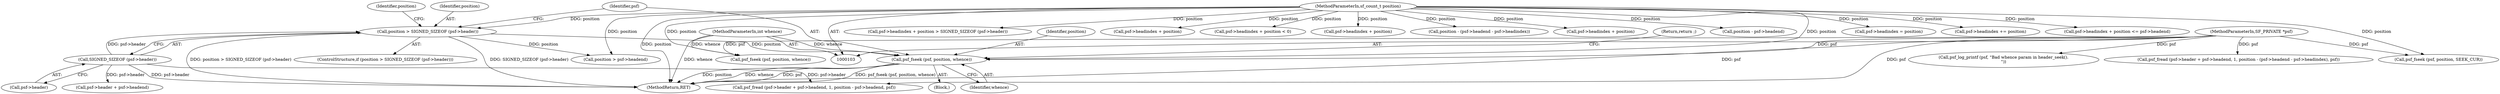 digraph "1_libsndfile_708e996c87c5fae77b104ccfeb8f6db784c32074_14@pointer" {
"1000120" [label="(Call,psf_fseek (psf, position, whence))"];
"1000104" [label="(MethodParameterIn,SF_PRIVATE *psf)"];
"1000113" [label="(Call,position > SIGNED_SIZEOF (psf->header))"];
"1000105" [label="(MethodParameterIn,sf_count_t position)"];
"1000115" [label="(Call,SIGNED_SIZEOF (psf->header))"];
"1000106" [label="(MethodParameterIn,int whence)"];
"1000199" [label="(Call,psf->headindex + position > SIGNED_SIZEOF (psf->header))"];
"1000217" [label="(Call,psf_fseek (psf, position, SEEK_CUR))"];
"1000255" [label="(Call,psf_log_printf (psf, \"Bad whence param in header_seek().\n\"))"];
"1000183" [label="(Call,psf->headindex + position)"];
"1000113" [label="(Call,position > SIGNED_SIZEOF (psf->header))"];
"1000119" [label="(Block,)"];
"1000158" [label="(Call,psf->headindex + position < 0)"];
"1000200" [label="(Call,psf->headindex + position)"];
"1000114" [label="(Identifier,position)"];
"1000235" [label="(Call,position - (psf->headend - psf->headindex))"];
"1000106" [label="(MethodParameterIn,int whence)"];
"1000159" [label="(Call,psf->headindex + position)"];
"1000105" [label="(MethodParameterIn,sf_count_t position)"];
"1000120" [label="(Call,psf_fseek (psf, position, whence))"];
"1000122" [label="(Identifier,position)"];
"1000115" [label="(Call,SIGNED_SIZEOF (psf->header))"];
"1000104" [label="(MethodParameterIn,SF_PRIVATE *psf)"];
"1000144" [label="(Call,position - psf->headend)"];
"1000126" [label="(Call,position > psf->headend)"];
"1000260" [label="(MethodReturn,RET)"];
"1000226" [label="(Call,psf_fread (psf->header + psf->headend, 1, position - (psf->headend - psf->headindex), psf))"];
"1000176" [label="(Call,psf_fseek (psf, position, whence))"];
"1000150" [label="(Call,psf->headindex = position)"];
"1000135" [label="(Call,psf_fread (psf->header + psf->headend, 1, position - psf->headend, psf))"];
"1000123" [label="(Identifier,whence)"];
"1000124" [label="(Return,return ;)"];
"1000136" [label="(Call,psf->header + psf->headend)"];
"1000116" [label="(Call,psf->header)"];
"1000192" [label="(Call,psf->headindex += position)"];
"1000127" [label="(Identifier,position)"];
"1000112" [label="(ControlStructure,if (position > SIGNED_SIZEOF (psf->header)))"];
"1000182" [label="(Call,psf->headindex + position <= psf->headend)"];
"1000121" [label="(Identifier,psf)"];
"1000120" -> "1000119"  [label="AST: "];
"1000120" -> "1000123"  [label="CFG: "];
"1000121" -> "1000120"  [label="AST: "];
"1000122" -> "1000120"  [label="AST: "];
"1000123" -> "1000120"  [label="AST: "];
"1000124" -> "1000120"  [label="CFG: "];
"1000120" -> "1000260"  [label="DDG: whence"];
"1000120" -> "1000260"  [label="DDG: psf"];
"1000120" -> "1000260"  [label="DDG: psf_fseek (psf, position, whence)"];
"1000120" -> "1000260"  [label="DDG: position"];
"1000104" -> "1000120"  [label="DDG: psf"];
"1000113" -> "1000120"  [label="DDG: position"];
"1000105" -> "1000120"  [label="DDG: position"];
"1000106" -> "1000120"  [label="DDG: whence"];
"1000104" -> "1000103"  [label="AST: "];
"1000104" -> "1000260"  [label="DDG: psf"];
"1000104" -> "1000135"  [label="DDG: psf"];
"1000104" -> "1000176"  [label="DDG: psf"];
"1000104" -> "1000217"  [label="DDG: psf"];
"1000104" -> "1000226"  [label="DDG: psf"];
"1000104" -> "1000255"  [label="DDG: psf"];
"1000113" -> "1000112"  [label="AST: "];
"1000113" -> "1000115"  [label="CFG: "];
"1000114" -> "1000113"  [label="AST: "];
"1000115" -> "1000113"  [label="AST: "];
"1000121" -> "1000113"  [label="CFG: "];
"1000127" -> "1000113"  [label="CFG: "];
"1000113" -> "1000260"  [label="DDG: SIGNED_SIZEOF (psf->header)"];
"1000113" -> "1000260"  [label="DDG: position > SIGNED_SIZEOF (psf->header)"];
"1000105" -> "1000113"  [label="DDG: position"];
"1000115" -> "1000113"  [label="DDG: psf->header"];
"1000113" -> "1000126"  [label="DDG: position"];
"1000105" -> "1000103"  [label="AST: "];
"1000105" -> "1000260"  [label="DDG: position"];
"1000105" -> "1000126"  [label="DDG: position"];
"1000105" -> "1000144"  [label="DDG: position"];
"1000105" -> "1000150"  [label="DDG: position"];
"1000105" -> "1000158"  [label="DDG: position"];
"1000105" -> "1000159"  [label="DDG: position"];
"1000105" -> "1000176"  [label="DDG: position"];
"1000105" -> "1000182"  [label="DDG: position"];
"1000105" -> "1000183"  [label="DDG: position"];
"1000105" -> "1000192"  [label="DDG: position"];
"1000105" -> "1000199"  [label="DDG: position"];
"1000105" -> "1000200"  [label="DDG: position"];
"1000105" -> "1000217"  [label="DDG: position"];
"1000105" -> "1000235"  [label="DDG: position"];
"1000115" -> "1000116"  [label="CFG: "];
"1000116" -> "1000115"  [label="AST: "];
"1000115" -> "1000260"  [label="DDG: psf->header"];
"1000115" -> "1000135"  [label="DDG: psf->header"];
"1000115" -> "1000136"  [label="DDG: psf->header"];
"1000106" -> "1000103"  [label="AST: "];
"1000106" -> "1000260"  [label="DDG: whence"];
"1000106" -> "1000176"  [label="DDG: whence"];
}
